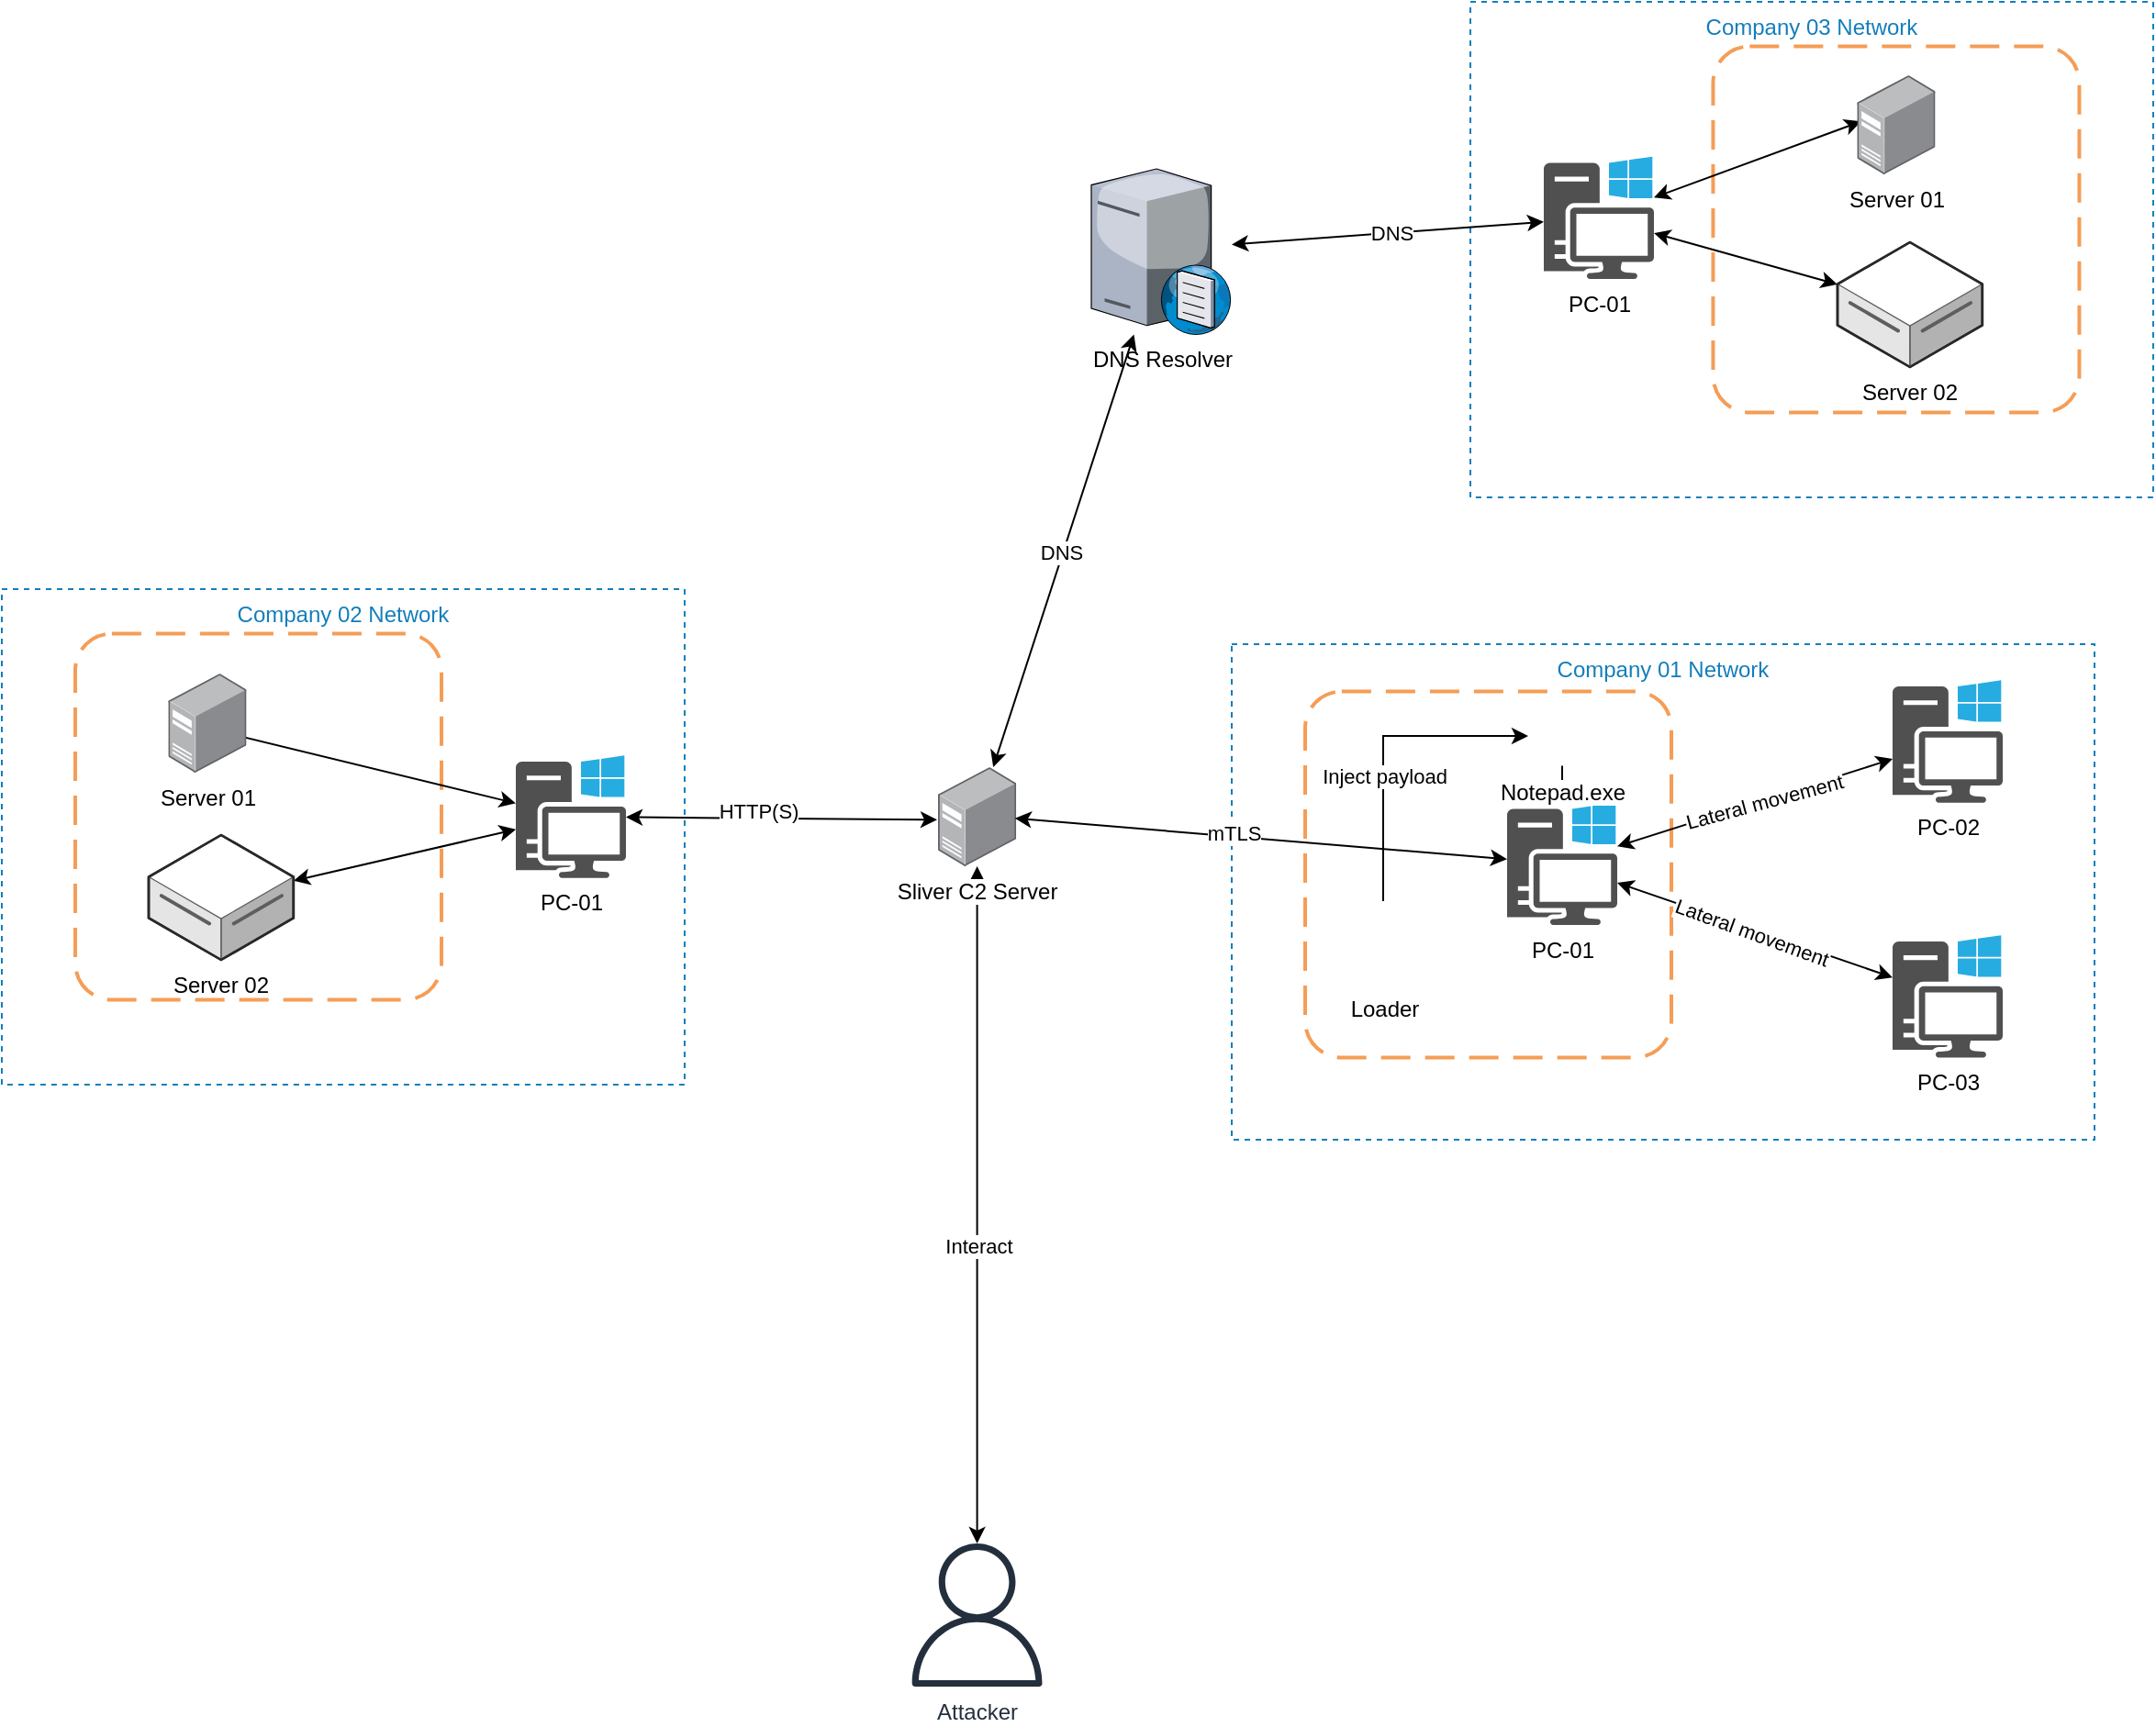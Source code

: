 <mxfile version="25.0.3" pages="4">
  <diagram name="Main-model" id="wbI6PLVD9b1GlbDWB_oB">
    <mxGraphModel dx="1826" dy="1593" grid="1" gridSize="10" guides="1" tooltips="1" connect="1" arrows="1" fold="1" page="0" pageScale="1" pageWidth="827" pageHeight="1169" math="0" shadow="0">
      <root>
        <mxCell id="0" />
        <mxCell id="1" parent="0" />
        <mxCell id="lx40yyld8eNL3qkCeoUG-25" value="Company 01 Network" style="fillColor=none;strokeColor=#147EBA;dashed=1;verticalAlign=top;fontStyle=0;fontColor=#147EBA;whiteSpace=wrap;html=1;" vertex="1" parent="1">
          <mxGeometry x="650" y="-130" width="470" height="270" as="geometry" />
        </mxCell>
        <mxCell id="lx40yyld8eNL3qkCeoUG-38" value="" style="rounded=1;arcSize=10;dashed=1;strokeColor=#F59D56;fillColor=none;gradientColor=none;dashPattern=8 4;strokeWidth=2;" vertex="1" parent="1">
          <mxGeometry x="690" y="-104.25" width="199.5" height="199.5" as="geometry" />
        </mxCell>
        <mxCell id="lx40yyld8eNL3qkCeoUG-3" value="PC-01" style="sketch=0;pointerEvents=1;shadow=0;dashed=0;html=1;strokeColor=none;fillColor=#505050;labelPosition=center;verticalLabelPosition=bottom;verticalAlign=top;outlineConnect=0;align=center;shape=mxgraph.office.devices.workstation_pc;" vertex="1" parent="1">
          <mxGeometry x="800" y="-43.66" width="60" height="66.66" as="geometry" />
        </mxCell>
        <mxCell id="lx40yyld8eNL3qkCeoUG-13" value="Attacker" style="sketch=0;outlineConnect=0;fontColor=#232F3E;gradientColor=none;fillColor=#232F3D;strokeColor=none;dashed=0;verticalLabelPosition=bottom;verticalAlign=top;align=center;html=1;fontSize=12;fontStyle=0;aspect=fixed;pointerEvents=1;shape=mxgraph.aws4.user;" vertex="1" parent="1">
          <mxGeometry x="472.3" y="360" width="78" height="78" as="geometry" />
        </mxCell>
        <mxCell id="lx40yyld8eNL3qkCeoUG-14" value="" style="endArrow=classic;startArrow=classic;html=1;rounded=0;" edge="1" parent="1" source="lx40yyld8eNL3qkCeoUG-13" target="lx40yyld8eNL3qkCeoUG-15">
          <mxGeometry width="50" height="50" relative="1" as="geometry">
            <mxPoint x="567" y="91" as="sourcePoint" />
            <mxPoint x="420" y="60" as="targetPoint" />
          </mxGeometry>
        </mxCell>
        <mxCell id="wl4Xt1hXvM24C02M_YwD-1" value="Interact" style="edgeLabel;html=1;align=center;verticalAlign=middle;resizable=0;points=[];" vertex="1" connectable="0" parent="lx40yyld8eNL3qkCeoUG-14">
          <mxGeometry x="-0.12" relative="1" as="geometry">
            <mxPoint as="offset" />
          </mxGeometry>
        </mxCell>
        <mxCell id="lx40yyld8eNL3qkCeoUG-15" value="Sliver C2 Server" style="image;points=[];aspect=fixed;html=1;align=center;shadow=0;dashed=0;image=img/lib/allied_telesis/computer_and_terminals/Server_Desktop.svg;" vertex="1" parent="1">
          <mxGeometry x="490" y="-63" width="42.6" height="54" as="geometry" />
        </mxCell>
        <mxCell id="lx40yyld8eNL3qkCeoUG-39" style="edgeStyle=orthogonalEdgeStyle;rounded=0;orthogonalLoop=1;jettySize=auto;html=1;" edge="1" parent="1" source="lx40yyld8eNL3qkCeoUG-17" target="lx40yyld8eNL3qkCeoUG-37">
          <mxGeometry relative="1" as="geometry">
            <Array as="points">
              <mxPoint x="733" y="-80" />
            </Array>
          </mxGeometry>
        </mxCell>
        <mxCell id="lx40yyld8eNL3qkCeoUG-40" value="Inject payload" style="edgeLabel;html=1;align=center;verticalAlign=middle;resizable=0;points=[];" vertex="1" connectable="0" parent="lx40yyld8eNL3qkCeoUG-39">
          <mxGeometry x="-0.213" relative="1" as="geometry">
            <mxPoint y="-2" as="offset" />
          </mxGeometry>
        </mxCell>
        <mxCell id="lx40yyld8eNL3qkCeoUG-17" value="Loader" style="shape=image;html=1;verticalAlign=top;verticalLabelPosition=bottom;labelBackgroundColor=#ffffff;imageAspect=0;aspect=fixed;image=https://cdn4.iconfinder.com/data/icons/crime-and-security-24/64/36-128.png" vertex="1" parent="1">
          <mxGeometry x="710" y="10" width="45" height="45" as="geometry" />
        </mxCell>
        <mxCell id="lx40yyld8eNL3qkCeoUG-20" value="" style="endArrow=classic;startArrow=classic;html=1;rounded=0;exitX=0.983;exitY=0.516;exitDx=0;exitDy=0;exitPerimeter=0;" edge="1" parent="1" source="lx40yyld8eNL3qkCeoUG-15" target="lx40yyld8eNL3qkCeoUG-3">
          <mxGeometry width="50" height="50" relative="1" as="geometry">
            <mxPoint x="620" y="100" as="sourcePoint" />
            <mxPoint x="670" y="50" as="targetPoint" />
          </mxGeometry>
        </mxCell>
        <mxCell id="lx40yyld8eNL3qkCeoUG-26" value="mTLS" style="edgeLabel;html=1;align=center;verticalAlign=middle;resizable=0;points=[];" vertex="1" connectable="0" parent="lx40yyld8eNL3qkCeoUG-20">
          <mxGeometry x="-0.274" y="-1" relative="1" as="geometry">
            <mxPoint x="22" y="-1" as="offset" />
          </mxGeometry>
        </mxCell>
        <mxCell id="lx40yyld8eNL3qkCeoUG-27" value="PC-02" style="sketch=0;pointerEvents=1;shadow=0;dashed=0;html=1;strokeColor=none;fillColor=#505050;labelPosition=center;verticalLabelPosition=bottom;verticalAlign=top;outlineConnect=0;align=center;shape=mxgraph.office.devices.workstation_pc;" vertex="1" parent="1">
          <mxGeometry x="1010" y="-110.32" width="60" height="66.66" as="geometry" />
        </mxCell>
        <mxCell id="lx40yyld8eNL3qkCeoUG-29" value="PC-03" style="sketch=0;pointerEvents=1;shadow=0;dashed=0;html=1;strokeColor=none;fillColor=#505050;labelPosition=center;verticalLabelPosition=bottom;verticalAlign=top;outlineConnect=0;align=center;shape=mxgraph.office.devices.workstation_pc;" vertex="1" parent="1">
          <mxGeometry x="1010" y="28.59" width="60" height="66.66" as="geometry" />
        </mxCell>
        <mxCell id="lx40yyld8eNL3qkCeoUG-31" value="" style="endArrow=classic;startArrow=classic;html=1;rounded=0;" edge="1" parent="1" source="lx40yyld8eNL3qkCeoUG-3" target="lx40yyld8eNL3qkCeoUG-27">
          <mxGeometry width="50" height="50" relative="1" as="geometry">
            <mxPoint x="870" y="90" as="sourcePoint" />
            <mxPoint x="920" y="40" as="targetPoint" />
          </mxGeometry>
        </mxCell>
        <mxCell id="lx40yyld8eNL3qkCeoUG-34" value="" style="endArrow=classic;startArrow=classic;html=1;rounded=0;" edge="1" parent="1" source="lx40yyld8eNL3qkCeoUG-29" target="lx40yyld8eNL3qkCeoUG-3">
          <mxGeometry width="50" height="50" relative="1" as="geometry">
            <mxPoint x="970" y="110" as="sourcePoint" />
            <mxPoint x="970" y="29" as="targetPoint" />
          </mxGeometry>
        </mxCell>
        <mxCell id="lx40yyld8eNL3qkCeoUG-89" value="Lateral movement" style="edgeLabel;html=1;align=center;verticalAlign=middle;resizable=0;points=[];rotation=-15;" vertex="1" connectable="0" parent="lx40yyld8eNL3qkCeoUG-34">
          <mxGeometry x="0.062" y="4" relative="1" as="geometry">
            <mxPoint x="10" y="-72" as="offset" />
          </mxGeometry>
        </mxCell>
        <mxCell id="lx40yyld8eNL3qkCeoUG-41" style="edgeStyle=orthogonalEdgeStyle;rounded=0;orthogonalLoop=1;jettySize=auto;html=1;" edge="1" parent="1" source="lx40yyld8eNL3qkCeoUG-37" target="lx40yyld8eNL3qkCeoUG-3">
          <mxGeometry relative="1" as="geometry" />
        </mxCell>
        <mxCell id="lx40yyld8eNL3qkCeoUG-37" value="Notepad.exe" style="shape=image;html=1;verticalAlign=top;verticalLabelPosition=bottom;labelBackgroundColor=#ffffff;imageAspect=0;aspect=fixed;image=https://cdn0.iconfinder.com/data/icons/phosphor-regular-vol-3/256/notepad-128.png" vertex="1" parent="1">
          <mxGeometry x="811.5" y="-100" width="37" height="37" as="geometry" />
        </mxCell>
        <mxCell id="lx40yyld8eNL3qkCeoUG-43" value="Company 02 Network" style="fillColor=none;strokeColor=#147EBA;dashed=1;verticalAlign=top;fontStyle=0;fontColor=#147EBA;whiteSpace=wrap;html=1;" vertex="1" parent="1">
          <mxGeometry x="-20" y="-160" width="371.97" height="270" as="geometry" />
        </mxCell>
        <mxCell id="lx40yyld8eNL3qkCeoUG-44" value="" style="rounded=1;arcSize=10;dashed=1;strokeColor=#F59D56;fillColor=none;gradientColor=none;dashPattern=8 4;strokeWidth=2;" vertex="1" parent="1">
          <mxGeometry x="20.0" y="-135.75" width="199.5" height="199.5" as="geometry" />
        </mxCell>
        <mxCell id="lx40yyld8eNL3qkCeoUG-45" value="PC-01" style="sketch=0;pointerEvents=1;shadow=0;dashed=0;html=1;strokeColor=none;fillColor=#505050;labelPosition=center;verticalLabelPosition=bottom;verticalAlign=top;outlineConnect=0;align=center;shape=mxgraph.office.devices.workstation_pc;" vertex="1" parent="1">
          <mxGeometry x="260" y="-69.33" width="60" height="66.66" as="geometry" />
        </mxCell>
        <mxCell id="lx40yyld8eNL3qkCeoUG-52" value="" style="endArrow=classic;startArrow=classic;html=1;rounded=0;entryX=0.051;entryY=0.466;entryDx=0;entryDy=0;entryPerimeter=0;" edge="1" parent="1" source="lx40yyld8eNL3qkCeoUG-45" target="lx40yyld8eNL3qkCeoUG-56">
          <mxGeometry width="50" height="50" relative="1" as="geometry">
            <mxPoint x="101.97" y="60" as="sourcePoint" />
            <mxPoint x="181.97" y="-84.33" as="targetPoint" />
          </mxGeometry>
        </mxCell>
        <mxCell id="lx40yyld8eNL3qkCeoUG-53" value="" style="endArrow=classic;startArrow=classic;html=1;rounded=0;" edge="1" parent="1" source="lx40yyld8eNL3qkCeoUG-58" target="lx40yyld8eNL3qkCeoUG-45">
          <mxGeometry width="50" height="50" relative="1" as="geometry">
            <mxPoint x="181.97" y="7.934" as="sourcePoint" />
            <mxPoint x="201.97" y="-1" as="targetPoint" />
          </mxGeometry>
        </mxCell>
        <mxCell id="lx40yyld8eNL3qkCeoUG-56" value="Server 01" style="image;points=[];aspect=fixed;html=1;align=center;shadow=0;dashed=0;image=img/lib/allied_telesis/computer_and_terminals/Server_Desktop.svg;" vertex="1" parent="1">
          <mxGeometry x="70.67" y="-114" width="42.6" height="54" as="geometry" />
        </mxCell>
        <mxCell id="lx40yyld8eNL3qkCeoUG-58" value="Server 02" style="verticalLabelPosition=bottom;html=1;verticalAlign=top;strokeWidth=1;align=center;outlineConnect=0;dashed=0;outlineConnect=0;shape=mxgraph.aws3d.dataServer;strokeColor=#5E5E5E;aspect=fixed;" vertex="1" parent="1">
          <mxGeometry x="60" y="-26" width="78.91" height="68" as="geometry" />
        </mxCell>
        <mxCell id="lx40yyld8eNL3qkCeoUG-59" value="DNS Resolver" style="verticalLabelPosition=bottom;sketch=0;aspect=fixed;html=1;verticalAlign=top;strokeColor=none;align=center;outlineConnect=0;shape=mxgraph.citrix.dns_server;" vertex="1" parent="1">
          <mxGeometry x="573.5" y="-391.25" width="76.5" height="92.5" as="geometry" />
        </mxCell>
        <mxCell id="lx40yyld8eNL3qkCeoUG-61" value="" style="endArrow=classic;startArrow=classic;html=1;rounded=0;" edge="1" parent="1" source="lx40yyld8eNL3qkCeoUG-15" target="lx40yyld8eNL3qkCeoUG-59">
          <mxGeometry width="50" height="50" relative="1" as="geometry">
            <mxPoint x="490" y="-150" as="sourcePoint" />
            <mxPoint x="540" y="-200" as="targetPoint" />
          </mxGeometry>
        </mxCell>
        <mxCell id="lx40yyld8eNL3qkCeoUG-84" value="DNS" style="edgeLabel;html=1;align=center;verticalAlign=middle;resizable=0;points=[];" vertex="1" connectable="0" parent="lx40yyld8eNL3qkCeoUG-61">
          <mxGeometry x="-0.006" y="1" relative="1" as="geometry">
            <mxPoint as="offset" />
          </mxGeometry>
        </mxCell>
        <mxCell id="lx40yyld8eNL3qkCeoUG-76" value="Company 03 Network" style="fillColor=none;strokeColor=#147EBA;dashed=1;verticalAlign=top;fontStyle=0;fontColor=#147EBA;whiteSpace=wrap;html=1;" vertex="1" parent="1">
          <mxGeometry x="780" y="-480" width="371.97" height="270" as="geometry" />
        </mxCell>
        <mxCell id="lx40yyld8eNL3qkCeoUG-77" value="" style="rounded=1;arcSize=10;dashed=1;strokeColor=#F59D56;fillColor=none;gradientColor=none;dashPattern=8 4;strokeWidth=2;" vertex="1" parent="1">
          <mxGeometry x="912.22" y="-455.75" width="199.5" height="199.5" as="geometry" />
        </mxCell>
        <mxCell id="lx40yyld8eNL3qkCeoUG-78" value="PC-01" style="sketch=0;pointerEvents=1;shadow=0;dashed=0;html=1;strokeColor=none;fillColor=#505050;labelPosition=center;verticalLabelPosition=bottom;verticalAlign=top;outlineConnect=0;align=center;shape=mxgraph.office.devices.workstation_pc;" vertex="1" parent="1">
          <mxGeometry x="820" y="-395.66" width="60" height="66.66" as="geometry" />
        </mxCell>
        <mxCell id="lx40yyld8eNL3qkCeoUG-79" value="" style="endArrow=classic;startArrow=classic;html=1;rounded=0;entryX=0.051;entryY=0.466;entryDx=0;entryDy=0;entryPerimeter=0;" edge="1" parent="1" source="lx40yyld8eNL3qkCeoUG-78" target="lx40yyld8eNL3qkCeoUG-81">
          <mxGeometry width="50" height="50" relative="1" as="geometry">
            <mxPoint x="901.97" y="-260" as="sourcePoint" />
            <mxPoint x="981.97" y="-404.33" as="targetPoint" />
          </mxGeometry>
        </mxCell>
        <mxCell id="lx40yyld8eNL3qkCeoUG-80" value="" style="endArrow=classic;startArrow=classic;html=1;rounded=0;" edge="1" parent="1" source="lx40yyld8eNL3qkCeoUG-82" target="lx40yyld8eNL3qkCeoUG-78">
          <mxGeometry width="50" height="50" relative="1" as="geometry">
            <mxPoint x="981.97" y="-312.066" as="sourcePoint" />
            <mxPoint x="1001.97" y="-321" as="targetPoint" />
          </mxGeometry>
        </mxCell>
        <mxCell id="lx40yyld8eNL3qkCeoUG-81" value="Server 01" style="image;points=[];aspect=fixed;html=1;align=center;shadow=0;dashed=0;image=img/lib/allied_telesis/computer_and_terminals/Server_Desktop.svg;" vertex="1" parent="1">
          <mxGeometry x="990.67" y="-440" width="42.6" height="54" as="geometry" />
        </mxCell>
        <mxCell id="lx40yyld8eNL3qkCeoUG-82" value="Server 02" style="verticalLabelPosition=bottom;html=1;verticalAlign=top;strokeWidth=1;align=center;outlineConnect=0;dashed=0;outlineConnect=0;shape=mxgraph.aws3d.dataServer;strokeColor=#5E5E5E;aspect=fixed;" vertex="1" parent="1">
          <mxGeometry x="980" y="-349" width="78.91" height="68" as="geometry" />
        </mxCell>
        <mxCell id="lx40yyld8eNL3qkCeoUG-83" value="" style="endArrow=classic;startArrow=classic;html=1;rounded=0;" edge="1" parent="1" source="lx40yyld8eNL3qkCeoUG-59" target="lx40yyld8eNL3qkCeoUG-78">
          <mxGeometry width="50" height="50" relative="1" as="geometry">
            <mxPoint x="528" y="-53" as="sourcePoint" />
            <mxPoint x="577" y="-257" as="targetPoint" />
          </mxGeometry>
        </mxCell>
        <mxCell id="lx40yyld8eNL3qkCeoUG-85" value="DNS" style="edgeLabel;html=1;align=center;verticalAlign=middle;resizable=0;points=[];" vertex="1" connectable="0" parent="lx40yyld8eNL3qkCeoUG-83">
          <mxGeometry x="0.017" relative="1" as="geometry">
            <mxPoint as="offset" />
          </mxGeometry>
        </mxCell>
        <mxCell id="lx40yyld8eNL3qkCeoUG-88" value="" style="endArrow=classic;startArrow=classic;html=1;rounded=0;entryX=-0.012;entryY=0.531;entryDx=0;entryDy=0;entryPerimeter=0;" edge="1" parent="1" source="lx40yyld8eNL3qkCeoUG-45" target="lx40yyld8eNL3qkCeoUG-15">
          <mxGeometry width="50" height="50" relative="1" as="geometry">
            <mxPoint x="420" y="10" as="sourcePoint" />
            <mxPoint x="470" y="-40" as="targetPoint" />
          </mxGeometry>
        </mxCell>
        <mxCell id="lx40yyld8eNL3qkCeoUG-95" value="HTTP(S)" style="edgeLabel;html=1;align=center;verticalAlign=middle;resizable=0;points=[];" vertex="1" connectable="0" parent="lx40yyld8eNL3qkCeoUG-88">
          <mxGeometry x="-0.151" y="4" relative="1" as="geometry">
            <mxPoint as="offset" />
          </mxGeometry>
        </mxCell>
        <mxCell id="lx40yyld8eNL3qkCeoUG-92" value="Lateral movement" style="edgeLabel;html=1;align=center;verticalAlign=middle;resizable=0;points=[];rotation=20;" vertex="1" connectable="0" parent="1">
          <mxGeometry x="949.998" y="50.003" as="geometry">
            <mxPoint x="-23.841" y="-15.799" as="offset" />
          </mxGeometry>
        </mxCell>
      </root>
    </mxGraphModel>
  </diagram>
  <diagram id="9NpA3UCUHKBqqvOIGzr2" name="Demo-Architecture">
    <mxGraphModel dx="1588" dy="1061" grid="0" gridSize="10" guides="1" tooltips="1" connect="1" arrows="1" fold="1" page="0" pageScale="1" pageWidth="827" pageHeight="1169" math="0" shadow="0">
      <root>
        <mxCell id="0" />
        <mxCell id="1" parent="0" />
        <mxCell id="JVI4ffCTT5HN08jPykCl-4" value="Local Subnet" style="sketch=0;outlineConnect=0;gradientColor=none;html=1;whiteSpace=wrap;fontSize=12;fontStyle=0;shape=mxgraph.aws4.group;grIcon=mxgraph.aws4.group_subnet;strokeColor=#879196;fillColor=none;verticalAlign=top;align=left;spacingLeft=30;fontColor=#879196;dashed=0;" parent="1" vertex="1">
          <mxGeometry x="-332" y="-31" width="694" height="335" as="geometry" />
        </mxCell>
        <mxCell id="X1rExx1nsBaRIZ1UtopF-3" value="" style="fillColor=none;strokeColor=#147EBA;dashed=1;verticalAlign=top;fontStyle=0;fontColor=#147EBA;whiteSpace=wrap;html=1;" parent="1" vertex="1">
          <mxGeometry x="-307" y="5" width="274" height="285" as="geometry" />
        </mxCell>
        <mxCell id="TwcAzAOkyhyoGaxl6wgz-1" value="VM-02&lt;div&gt;192.168.72.140&lt;/div&gt;&lt;div&gt;&lt;span style=&quot;color: rgb(0, 0, 0);&quot;&gt;Ubuntu 22.04&lt;/span&gt;&lt;/div&gt;" style="fontColor=#0066CC;verticalAlign=top;verticalLabelPosition=bottom;labelPosition=center;align=center;html=1;outlineConnect=0;fillColor=#CCCCCC;strokeColor=#6881B3;gradientColor=none;gradientDirection=north;strokeWidth=2;shape=mxgraph.networks.pc;" parent="1" vertex="1">
          <mxGeometry x="216" y="109" width="100" height="70" as="geometry" />
        </mxCell>
        <mxCell id="TwcAzAOkyhyoGaxl6wgz-3" value="VM-01&lt;div&gt;192.168.72.138&lt;/div&gt;&lt;div&gt;Windows 10 24H2&lt;/div&gt;" style="fontColor=#0066CC;verticalAlign=top;verticalLabelPosition=bottom;labelPosition=center;align=center;html=1;outlineConnect=0;fillColor=#CCCCCC;strokeColor=#6881B3;gradientColor=none;gradientDirection=north;strokeWidth=2;shape=mxgraph.networks.pc;" parent="1" vertex="1">
          <mxGeometry x="-220" y="100" width="100" height="70" as="geometry" />
        </mxCell>
        <mxCell id="TwcAzAOkyhyoGaxl6wgz-5" value="&lt;div&gt;Havoc Server&lt;/div&gt;&lt;div&gt;&lt;span style=&quot;color: rgb(0, 102, 204);&quot;&gt;192.168.72.140&lt;/span&gt;&lt;/div&gt;&lt;div&gt;Ubuntu 22.04&lt;/div&gt;" style="image;points=[];aspect=fixed;html=1;align=center;shadow=0;dashed=0;image=img/lib/allied_telesis/computer_and_terminals/Server_Desktop.svg;" parent="1" vertex="1">
          <mxGeometry x="120" y="109" width="50.49" height="64" as="geometry" />
        </mxCell>
        <mxCell id="TwcAzAOkyhyoGaxl6wgz-7" value="" style="endArrow=classic;startArrow=classic;html=1;rounded=0;entryX=0.976;entryY=0.574;entryDx=0;entryDy=0;entryPerimeter=0;" parent="1" source="TwcAzAOkyhyoGaxl6wgz-1" target="TwcAzAOkyhyoGaxl6wgz-5" edge="1">
          <mxGeometry width="50" height="50" relative="1" as="geometry">
            <mxPoint x="300" y="200" as="sourcePoint" />
            <mxPoint x="350" y="150" as="targetPoint" />
          </mxGeometry>
        </mxCell>
        <mxCell id="TwcAzAOkyhyoGaxl6wgz-9" value="" style="endArrow=classic;html=1;rounded=0;exitX=1;exitY=0.07;exitDx=0;exitDy=0;exitPerimeter=0;entryX=-0.01;entryY=0.402;entryDx=0;entryDy=0;entryPerimeter=0;" parent="1" source="TwcAzAOkyhyoGaxl6wgz-3" target="TwcAzAOkyhyoGaxl6wgz-5" edge="1">
          <mxGeometry width="50" height="50" relative="1" as="geometry">
            <mxPoint x="110" y="180" as="sourcePoint" />
            <mxPoint x="160" y="130" as="targetPoint" />
          </mxGeometry>
        </mxCell>
        <mxCell id="TwcAzAOkyhyoGaxl6wgz-10" value="Establish connection" style="edgeLabel;html=1;align=center;verticalAlign=middle;resizable=0;points=[];rotation=10;" parent="TwcAzAOkyhyoGaxl6wgz-9" vertex="1" connectable="0">
          <mxGeometry x="0.363" y="2" relative="1" as="geometry">
            <mxPoint x="-40" y="-5" as="offset" />
          </mxGeometry>
        </mxCell>
        <mxCell id="TwcAzAOkyhyoGaxl6wgz-13" value="Attacker" style="sketch=0;outlineConnect=0;fontColor=#232F3E;gradientColor=none;fillColor=#232F3D;strokeColor=none;dashed=0;verticalLabelPosition=bottom;verticalAlign=top;align=center;html=1;fontSize=12;fontStyle=0;aspect=fixed;pointerEvents=1;shape=mxgraph.aws4.user;" parent="1" vertex="1">
          <mxGeometry x="83.24" y="-176" width="78" height="78" as="geometry" />
        </mxCell>
        <mxCell id="TwcAzAOkyhyoGaxl6wgz-15" value="" style="endArrow=classic;rounded=0;exitX=0.046;exitY=0.702;exitDx=0;exitDy=0;exitPerimeter=0;fontColor=none;labelBackgroundColor=none;noLabel=1;textShadow=0;labelBorderColor=none;fillColor=#f8cecc;strokeColor=#b85450;" parent="1" source="TwcAzAOkyhyoGaxl6wgz-5" edge="1">
          <mxGeometry width="50" height="50" relative="1" as="geometry">
            <mxPoint x="167.657" y="139.302" as="sourcePoint" />
            <mxPoint x="-120" y="121.998" as="targetPoint" />
          </mxGeometry>
        </mxCell>
        <mxCell id="TwcAzAOkyhyoGaxl6wgz-16" value="Send command" style="edgeLabel;html=1;align=center;verticalAlign=middle;resizable=0;points=[];rotation=10;" parent="TwcAzAOkyhyoGaxl6wgz-15" vertex="1" connectable="0">
          <mxGeometry x="0.015" relative="1" as="geometry">
            <mxPoint x="-5" as="offset" />
          </mxGeometry>
        </mxCell>
        <mxCell id="TwcAzAOkyhyoGaxl6wgz-17" value="" style="endArrow=classic;html=1;rounded=0;entryX=0.035;entryY=0.975;entryDx=0;entryDy=0;entryPerimeter=0;fillColor=#d5e8d4;strokeColor=#82b366;" parent="1" source="TwcAzAOkyhyoGaxl6wgz-3" target="TwcAzAOkyhyoGaxl6wgz-5" edge="1">
          <mxGeometry width="50" height="50" relative="1" as="geometry">
            <mxPoint x="64" y="182" as="sourcePoint" />
            <mxPoint x="114" y="132" as="targetPoint" />
          </mxGeometry>
        </mxCell>
        <mxCell id="JVI4ffCTT5HN08jPykCl-2" value="" style="endArrow=classic;startArrow=classic;html=1;rounded=0;" parent="1" source="TwcAzAOkyhyoGaxl6wgz-1" target="TwcAzAOkyhyoGaxl6wgz-13" edge="1">
          <mxGeometry width="50" height="50" relative="1" as="geometry">
            <mxPoint x="414" y="207" as="sourcePoint" />
            <mxPoint x="464" y="157" as="targetPoint" />
          </mxGeometry>
        </mxCell>
        <mxCell id="JVI4ffCTT5HN08jPykCl-3" value="Interact" style="edgeLabel;html=1;align=center;verticalAlign=middle;resizable=0;points=[];" parent="JVI4ffCTT5HN08jPykCl-2" vertex="1" connectable="0">
          <mxGeometry x="0.169" y="-1" relative="1" as="geometry">
            <mxPoint x="-10" y="-3" as="offset" />
          </mxGeometry>
        </mxCell>
        <mxCell id="JVI4ffCTT5HN08jPykCl-5" value="Windows Defender" style="shape=image;html=1;verticalAlign=top;verticalLabelPosition=bottom;labelBackgroundColor=#ffffff;imageAspect=0;aspect=fixed;image=https://cdn1.iconfinder.com/data/icons/ionicons-outline-vol-2/512/shield-outline-128.png" parent="1" vertex="1">
          <mxGeometry x="-281" y="8" width="51" height="51" as="geometry" />
        </mxCell>
        <mxCell id="X1rExx1nsBaRIZ1UtopF-6" style="rounded=0;orthogonalLoop=1;jettySize=auto;html=1;" parent="1" source="JVI4ffCTT5HN08jPykCl-6" target="TwcAzAOkyhyoGaxl6wgz-3" edge="1">
          <mxGeometry relative="1" as="geometry" />
        </mxCell>
        <mxCell id="JVI4ffCTT5HN08jPykCl-6" value="Anti-virus Software 01" style="verticalLabelPosition=bottom;sketch=0;html=1;fillColor=#282828;strokeColor=none;verticalAlign=top;pointerEvents=1;align=center;shape=mxgraph.cisco_safe.security_icons.antivirus;" parent="1" vertex="1">
          <mxGeometry x="-140" y="20" width="74" height="45.5" as="geometry" />
        </mxCell>
        <mxCell id="X1rExx1nsBaRIZ1UtopF-7" style="rounded=0;orthogonalLoop=1;jettySize=auto;html=1;" parent="1" source="JVI4ffCTT5HN08jPykCl-7" target="TwcAzAOkyhyoGaxl6wgz-3" edge="1">
          <mxGeometry relative="1" as="geometry" />
        </mxCell>
        <mxCell id="JVI4ffCTT5HN08jPykCl-7" value="Anti-virus Software 02" style="fillColor=#28A8E0;verticalLabelPosition=bottom;sketch=0;html=1;strokeColor=#ffffff;verticalAlign=top;align=center;points=[[0.145,0.145,0],[0.5,0,0],[0.855,0.145,0],[1,0.5,0],[0.855,0.855,0],[0.5,1,0],[0.145,0.855,0],[0,0.5,0]];pointerEvents=1;shape=mxgraph.cisco_safe.compositeIcon;bgIcon=ellipse;resIcon=mxgraph.cisco_safe.capability.anti_virus;" parent="1" vertex="1">
          <mxGeometry x="-281" y="212" width="43" height="43" as="geometry" />
        </mxCell>
        <mxCell id="X1rExx1nsBaRIZ1UtopF-2" value="Respone" style="edgeLabel;html=1;align=center;verticalAlign=middle;resizable=0;points=[];rotation=10;" parent="1" vertex="1" connectable="0">
          <mxGeometry x="-21.004" y="154.997" as="geometry" />
        </mxCell>
        <mxCell id="X1rExx1nsBaRIZ1UtopF-5" value="" style="endArrow=classic;html=1;rounded=0;" parent="1" source="JVI4ffCTT5HN08jPykCl-5" target="TwcAzAOkyhyoGaxl6wgz-3" edge="1">
          <mxGeometry width="50" height="50" relative="1" as="geometry">
            <mxPoint x="-70" y="127" as="sourcePoint" />
            <mxPoint x="-20" y="77" as="targetPoint" />
          </mxGeometry>
        </mxCell>
      </root>
    </mxGraphModel>
  </diagram>
  <diagram id="tpilZqgi7mweaJG-TuPj" name="Technique-model">
    <mxGraphModel dx="3793" dy="1442" grid="1" gridSize="10" guides="1" tooltips="1" connect="1" arrows="1" fold="1" page="0" pageScale="1" pageWidth="827" pageHeight="1169" math="0" shadow="0">
      <root>
        <mxCell id="0" />
        <mxCell id="1" parent="0" />
        <mxCell id="InBqiSXqWZ1Hc-C7np8Q-48" value="" style="rounded=0;whiteSpace=wrap;html=1;" vertex="1" parent="1">
          <mxGeometry x="-730" y="50" width="802" height="265" as="geometry" />
        </mxCell>
        <mxCell id="InBqiSXqWZ1Hc-C7np8Q-38" value="" style="rounded=0;whiteSpace=wrap;html=1;" vertex="1" parent="1">
          <mxGeometry x="-320" y="1025" width="802" height="155" as="geometry" />
        </mxCell>
        <mxCell id="InBqiSXqWZ1Hc-C7np8Q-37" value="" style="rounded=0;whiteSpace=wrap;html=1;" vertex="1" parent="1">
          <mxGeometry x="-320" y="747" width="802" height="265" as="geometry" />
        </mxCell>
        <mxCell id="InBqiSXqWZ1Hc-C7np8Q-11" style="rounded=0;orthogonalLoop=1;jettySize=auto;html=1;" edge="1" parent="1" source="InBqiSXqWZ1Hc-C7np8Q-1" target="InBqiSXqWZ1Hc-C7np8Q-10">
          <mxGeometry relative="1" as="geometry">
            <mxPoint x="-174" y="-292" as="targetPoint" />
          </mxGeometry>
        </mxCell>
        <mxCell id="InBqiSXqWZ1Hc-C7np8Q-12" value="Establish connection" style="edgeLabel;html=1;align=center;verticalAlign=middle;resizable=0;points=[];" vertex="1" connectable="0" parent="InBqiSXqWZ1Hc-C7np8Q-11">
          <mxGeometry x="-0.037" y="-1" relative="1" as="geometry">
            <mxPoint as="offset" />
          </mxGeometry>
        </mxCell>
        <mxCell id="InBqiSXqWZ1Hc-C7np8Q-1" value="Notepad.exe" style="shape=image;html=1;verticalAlign=top;verticalLabelPosition=bottom;labelBackgroundColor=#ffffff;imageAspect=0;aspect=fixed;image=https://cdn1.iconfinder.com/data/icons/business-and-finance-20/200/vector_65_13-128.png" vertex="1" parent="1">
          <mxGeometry x="-254" y="116.5" width="83" height="83" as="geometry" />
        </mxCell>
        <mxCell id="InBqiSXqWZ1Hc-C7np8Q-6" style="edgeStyle=orthogonalEdgeStyle;rounded=0;orthogonalLoop=1;jettySize=auto;html=1;" edge="1" parent="1" source="InBqiSXqWZ1Hc-C7np8Q-4" target="InBqiSXqWZ1Hc-C7np8Q-1">
          <mxGeometry relative="1" as="geometry" />
        </mxCell>
        <mxCell id="InBqiSXqWZ1Hc-C7np8Q-7" value="Inject&amp;nbsp;&lt;div&gt;Sliver payload&lt;/div&gt;" style="edgeLabel;html=1;align=center;verticalAlign=middle;resizable=0;points=[];" vertex="1" connectable="0" parent="InBqiSXqWZ1Hc-C7np8Q-6">
          <mxGeometry x="-0.095" y="2" relative="1" as="geometry">
            <mxPoint x="9" y="2" as="offset" />
          </mxGeometry>
        </mxCell>
        <mxCell id="InBqiSXqWZ1Hc-C7np8Q-4" value="loader.exe" style="shape=image;html=1;verticalAlign=top;verticalLabelPosition=bottom;labelBackgroundColor=#ffffff;imageAspect=0;aspect=fixed;image=https://cdn3.iconfinder.com/data/icons/UltimateGnome/128x128/mimetypes/application-x-executable.png" vertex="1" parent="1">
          <mxGeometry x="-630" y="94" width="128" height="128" as="geometry" />
        </mxCell>
        <mxCell id="InBqiSXqWZ1Hc-C7np8Q-10" value="Sliver Server" style="image;points=[];aspect=fixed;html=1;align=center;shadow=0;dashed=0;image=img/lib/allied_telesis/computer_and_terminals/Server_Desktop.svg;" vertex="1" parent="1">
          <mxGeometry x="20" y="360" width="74.16" height="94" as="geometry" />
        </mxCell>
        <mxCell id="InBqiSXqWZ1Hc-C7np8Q-31" value="" style="edgeStyle=orthogonalEdgeStyle;rounded=0;orthogonalLoop=1;jettySize=auto;html=1;" edge="1" parent="1" source="InBqiSXqWZ1Hc-C7np8Q-29" target="InBqiSXqWZ1Hc-C7np8Q-30">
          <mxGeometry relative="1" as="geometry" />
        </mxCell>
        <mxCell id="InBqiSXqWZ1Hc-C7np8Q-29" value="loader.exe&lt;div&gt;-&amp;gt; WriteProcessMemory&lt;/div&gt;" style="rounded=1;whiteSpace=wrap;html=1;fillColor=#dae8fc;strokeColor=#6c8ebf;" vertex="1" parent="1">
          <mxGeometry x="-288" y="787" width="172" height="85" as="geometry" />
        </mxCell>
        <mxCell id="InBqiSXqWZ1Hc-C7np8Q-33" value="" style="edgeStyle=orthogonalEdgeStyle;rounded=0;orthogonalLoop=1;jettySize=auto;html=1;" edge="1" parent="1" source="InBqiSXqWZ1Hc-C7np8Q-30" target="InBqiSXqWZ1Hc-C7np8Q-32">
          <mxGeometry relative="1" as="geometry" />
        </mxCell>
        <mxCell id="InBqiSXqWZ1Hc-C7np8Q-30" value="kernel32.dll&lt;div&gt;-&amp;gt; WriteProcessMemory&lt;/div&gt;" style="whiteSpace=wrap;html=1;fillColor=#dae8fc;strokeColor=#6c8ebf;rounded=1;" vertex="1" parent="1">
          <mxGeometry x="-90" y="787.81" width="182" height="83.38" as="geometry" />
        </mxCell>
        <mxCell id="InBqiSXqWZ1Hc-C7np8Q-36" style="edgeStyle=orthogonalEdgeStyle;rounded=0;orthogonalLoop=1;jettySize=auto;html=1;" edge="1" parent="1" source="InBqiSXqWZ1Hc-C7np8Q-32" target="InBqiSXqWZ1Hc-C7np8Q-34">
          <mxGeometry relative="1" as="geometry" />
        </mxCell>
        <mxCell id="InBqiSXqWZ1Hc-C7np8Q-32" value="ntdll.dll&lt;div&gt;-&amp;gt; NtWriteProcessMemory&lt;/div&gt;" style="whiteSpace=wrap;html=1;fillColor=#dae8fc;strokeColor=#6c8ebf;rounded=1;" vertex="1" parent="1">
          <mxGeometry x="220" y="787" width="182" height="83.38" as="geometry" />
        </mxCell>
        <mxCell id="InBqiSXqWZ1Hc-C7np8Q-41" style="edgeStyle=elbowEdgeStyle;rounded=0;orthogonalLoop=1;jettySize=auto;html=1;" edge="1" parent="1" source="InBqiSXqWZ1Hc-C7np8Q-34" target="InBqiSXqWZ1Hc-C7np8Q-40">
          <mxGeometry relative="1" as="geometry" />
        </mxCell>
        <mxCell id="InBqiSXqWZ1Hc-C7np8Q-34" value="SysCall function" style="whiteSpace=wrap;html=1;fillColor=#dae8fc;strokeColor=#6c8ebf;rounded=1;" vertex="1" parent="1">
          <mxGeometry x="220" y="1050" width="182" height="83.38" as="geometry" />
        </mxCell>
        <mxCell id="InBqiSXqWZ1Hc-C7np8Q-47" value="" style="edgeStyle=orthogonalEdgeStyle;rounded=0;orthogonalLoop=1;jettySize=auto;html=1;" edge="1" parent="1" source="InBqiSXqWZ1Hc-C7np8Q-39" target="InBqiSXqWZ1Hc-C7np8Q-46">
          <mxGeometry relative="1" as="geometry" />
        </mxCell>
        <mxCell id="InBqiSXqWZ1Hc-C7np8Q-39" value="jumper" style="whiteSpace=wrap;html=1;fillColor=#dae8fc;strokeColor=#6c8ebf;rounded=1;" vertex="1" parent="1">
          <mxGeometry x="-90" y="900" width="176" height="80" as="geometry" />
        </mxCell>
        <mxCell id="InBqiSXqWZ1Hc-C7np8Q-45" value="" style="edgeStyle=orthogonalEdgeStyle;rounded=0;orthogonalLoop=1;jettySize=auto;html=1;" edge="1" parent="1" source="InBqiSXqWZ1Hc-C7np8Q-40" target="InBqiSXqWZ1Hc-C7np8Q-39">
          <mxGeometry relative="1" as="geometry" />
        </mxCell>
        <mxCell id="InBqiSXqWZ1Hc-C7np8Q-40" value="call_back_hooking" style="whiteSpace=wrap;html=1;fillColor=#dae8fc;strokeColor=#6c8ebf;rounded=1;" vertex="1" parent="1">
          <mxGeometry x="110" y="900" width="176" height="80" as="geometry" />
        </mxCell>
        <mxCell id="InBqiSXqWZ1Hc-C7np8Q-43" value="Ring 3 - User" style="text;html=1;align=center;verticalAlign=middle;resizable=0;points=[];autosize=1;strokeColor=none;fillColor=none;" vertex="1" parent="1">
          <mxGeometry x="-290" y="747" width="90" height="30" as="geometry" />
        </mxCell>
        <mxCell id="InBqiSXqWZ1Hc-C7np8Q-44" value="Ring 0 - Kernel" style="text;html=1;align=center;verticalAlign=middle;resizable=0;points=[];autosize=1;strokeColor=none;fillColor=none;" vertex="1" parent="1">
          <mxGeometry x="-290" y="1025" width="100" height="30" as="geometry" />
        </mxCell>
        <mxCell id="InBqiSXqWZ1Hc-C7np8Q-46" value="Sliver Payload" style="whiteSpace=wrap;html=1;fillColor=#dae8fc;strokeColor=#6c8ebf;rounded=1;" vertex="1" parent="1">
          <mxGeometry x="-290" y="900" width="176" height="80" as="geometry" />
        </mxCell>
        <mxCell id="87LBTXwFVF_3OSJIoE2d-1" value="Nirvana Hook explanation" style="shape=image;verticalLabelPosition=bottom;labelBackgroundColor=default;verticalAlign=top;aspect=fixed;imageAspect=0;image=https://www.riskinsight-wavestone.com/wp-content/uploads/2023/10/03.png;labelBorderColor=none;textShadow=0;strokeWidth=0;shadow=1;imageBorder=none;imageBackground=none;" vertex="1" parent="1">
          <mxGeometry x="-890" y="740" width="474.19" height="430" as="geometry" />
        </mxCell>
      </root>
    </mxGraphModel>
  </diagram>
  <diagram id="8ev49eGgkWAjaJqNTml2" name="C2">
    <mxGraphModel dx="1240" dy="794" grid="1" gridSize="10" guides="1" tooltips="1" connect="1" arrows="1" fold="1" page="1" pageScale="1" pageWidth="827" pageHeight="1169" math="0" shadow="0">
      <root>
        <mxCell id="0" />
        <mxCell id="1" parent="0" />
        <mxCell id="ueq079IkRGfhmFYXBJEJ-7" value="" style="rounded=1;arcSize=10;dashed=1;strokeColor=#F59D56;fillColor=none;gradientColor=none;dashPattern=8 4;strokeWidth=2;" vertex="1" parent="1">
          <mxGeometry x="580" y="260" width="170" height="410" as="geometry" />
        </mxCell>
        <mxCell id="ueq079IkRGfhmFYXBJEJ-1" value="C&amp;amp;C server" style="sketch=0;aspect=fixed;pointerEvents=1;shadow=0;dashed=0;html=1;strokeColor=none;labelPosition=center;verticalLabelPosition=bottom;verticalAlign=top;align=center;fillColor=#00188D;shape=mxgraph.mscae.enterprise.server_farm" vertex="1" parent="1">
          <mxGeometry x="410" y="436" width="81.25" height="52" as="geometry" />
        </mxCell>
        <mxCell id="ueq079IkRGfhmFYXBJEJ-2" value="Mobile devices" style="sketch=0;pointerEvents=1;shadow=0;dashed=0;html=1;strokeColor=none;fillColor=#505050;labelPosition=center;verticalLabelPosition=bottom;verticalAlign=top;outlineConnect=0;align=center;shape=mxgraph.office.devices.cell_phone_android_standalone;" vertex="1" parent="1">
          <mxGeometry x="650" y="440" width="24" height="44" as="geometry" />
        </mxCell>
        <mxCell id="ueq079IkRGfhmFYXBJEJ-3" value="PC" style="sketch=0;pointerEvents=1;shadow=0;dashed=0;html=1;strokeColor=none;fillColor=#505050;labelPosition=center;verticalLabelPosition=bottom;verticalAlign=top;outlineConnect=0;align=center;shape=mxgraph.office.devices.workstation_pc;" vertex="1" parent="1">
          <mxGeometry x="635.5" y="320" width="53" height="59" as="geometry" />
        </mxCell>
        <mxCell id="ueq079IkRGfhmFYXBJEJ-4" value="IoT devices" style="fontColor=#0066CC;verticalAlign=top;verticalLabelPosition=bottom;labelPosition=center;align=center;html=1;outlineConnect=0;fillColor=#CCCCCC;strokeColor=#6881B3;gradientColor=none;gradientDirection=north;strokeWidth=2;shape=mxgraph.networks.security_camera;" vertex="1" parent="1">
          <mxGeometry x="629.75" y="550" width="64.5" height="55" as="geometry" />
        </mxCell>
        <mxCell id="ueq079IkRGfhmFYXBJEJ-5" value="Attacker&lt;div&gt;&lt;br&gt;&lt;/div&gt;" style="sketch=0;pointerEvents=1;shadow=0;dashed=0;html=1;strokeColor=none;labelPosition=center;verticalLabelPosition=bottom;verticalAlign=top;outlineConnect=0;align=center;shape=mxgraph.office.users.user;fillColor=#DA4026;" vertex="1" parent="1">
          <mxGeometry x="210" y="437" width="46" height="50" as="geometry" />
        </mxCell>
        <mxCell id="ueq079IkRGfhmFYXBJEJ-6" value="" style="endArrow=classic;startArrow=classic;html=1;rounded=0;entryX=0;entryY=0.5;entryDx=0;entryDy=0;entryPerimeter=0;" edge="1" parent="1" source="ueq079IkRGfhmFYXBJEJ-5" target="ueq079IkRGfhmFYXBJEJ-1">
          <mxGeometry width="50" height="50" relative="1" as="geometry">
            <mxPoint x="250" y="526" as="sourcePoint" />
            <mxPoint x="300" y="476" as="targetPoint" />
          </mxGeometry>
        </mxCell>
        <mxCell id="ueq079IkRGfhmFYXBJEJ-8" value="" style="endArrow=classic;startArrow=classic;html=1;rounded=0;exitX=1;exitY=0.5;exitDx=0;exitDy=0;exitPerimeter=0;" edge="1" parent="1" source="ueq079IkRGfhmFYXBJEJ-1" target="ueq079IkRGfhmFYXBJEJ-4">
          <mxGeometry width="50" height="50" relative="1" as="geometry">
            <mxPoint x="460" y="440" as="sourcePoint" />
            <mxPoint x="510" y="390" as="targetPoint" />
          </mxGeometry>
        </mxCell>
        <mxCell id="ueq079IkRGfhmFYXBJEJ-9" value="" style="endArrow=classic;startArrow=classic;html=1;rounded=0;exitX=1;exitY=0.5;exitDx=0;exitDy=0;exitPerimeter=0;" edge="1" parent="1" source="ueq079IkRGfhmFYXBJEJ-1" target="ueq079IkRGfhmFYXBJEJ-2">
          <mxGeometry width="50" height="50" relative="1" as="geometry">
            <mxPoint x="470" y="450" as="sourcePoint" />
            <mxPoint x="520" y="400" as="targetPoint" />
          </mxGeometry>
        </mxCell>
        <mxCell id="ueq079IkRGfhmFYXBJEJ-10" value="" style="endArrow=classic;startArrow=classic;html=1;rounded=0;exitX=1;exitY=0.5;exitDx=0;exitDy=0;exitPerimeter=0;" edge="1" parent="1" source="ueq079IkRGfhmFYXBJEJ-1" target="ueq079IkRGfhmFYXBJEJ-3">
          <mxGeometry width="50" height="50" relative="1" as="geometry">
            <mxPoint x="480" y="460" as="sourcePoint" />
            <mxPoint x="540" y="460" as="targetPoint" />
          </mxGeometry>
        </mxCell>
      </root>
    </mxGraphModel>
  </diagram>
</mxfile>
